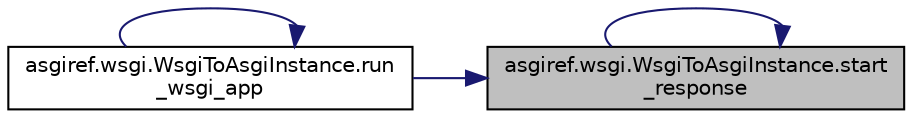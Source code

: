 digraph "asgiref.wsgi.WsgiToAsgiInstance.start_response"
{
 // LATEX_PDF_SIZE
  edge [fontname="Helvetica",fontsize="10",labelfontname="Helvetica",labelfontsize="10"];
  node [fontname="Helvetica",fontsize="10",shape=record];
  rankdir="RL";
  Node1 [label="asgiref.wsgi.WsgiToAsgiInstance.start\l_response",height=0.2,width=0.4,color="black", fillcolor="grey75", style="filled", fontcolor="black",tooltip=" "];
  Node1 -> Node2 [dir="back",color="midnightblue",fontsize="10",style="solid",fontname="Helvetica"];
  Node2 [label="asgiref.wsgi.WsgiToAsgiInstance.run\l_wsgi_app",height=0.2,width=0.4,color="black", fillcolor="white", style="filled",URL="$d3/d56/classasgiref_1_1wsgi_1_1_wsgi_to_asgi_instance.html#af322b736b1f0ecd5b5567b830f899c9e",tooltip=" "];
  Node2 -> Node2 [dir="back",color="midnightblue",fontsize="10",style="solid",fontname="Helvetica"];
  Node1 -> Node1 [dir="back",color="midnightblue",fontsize="10",style="solid",fontname="Helvetica"];
}

